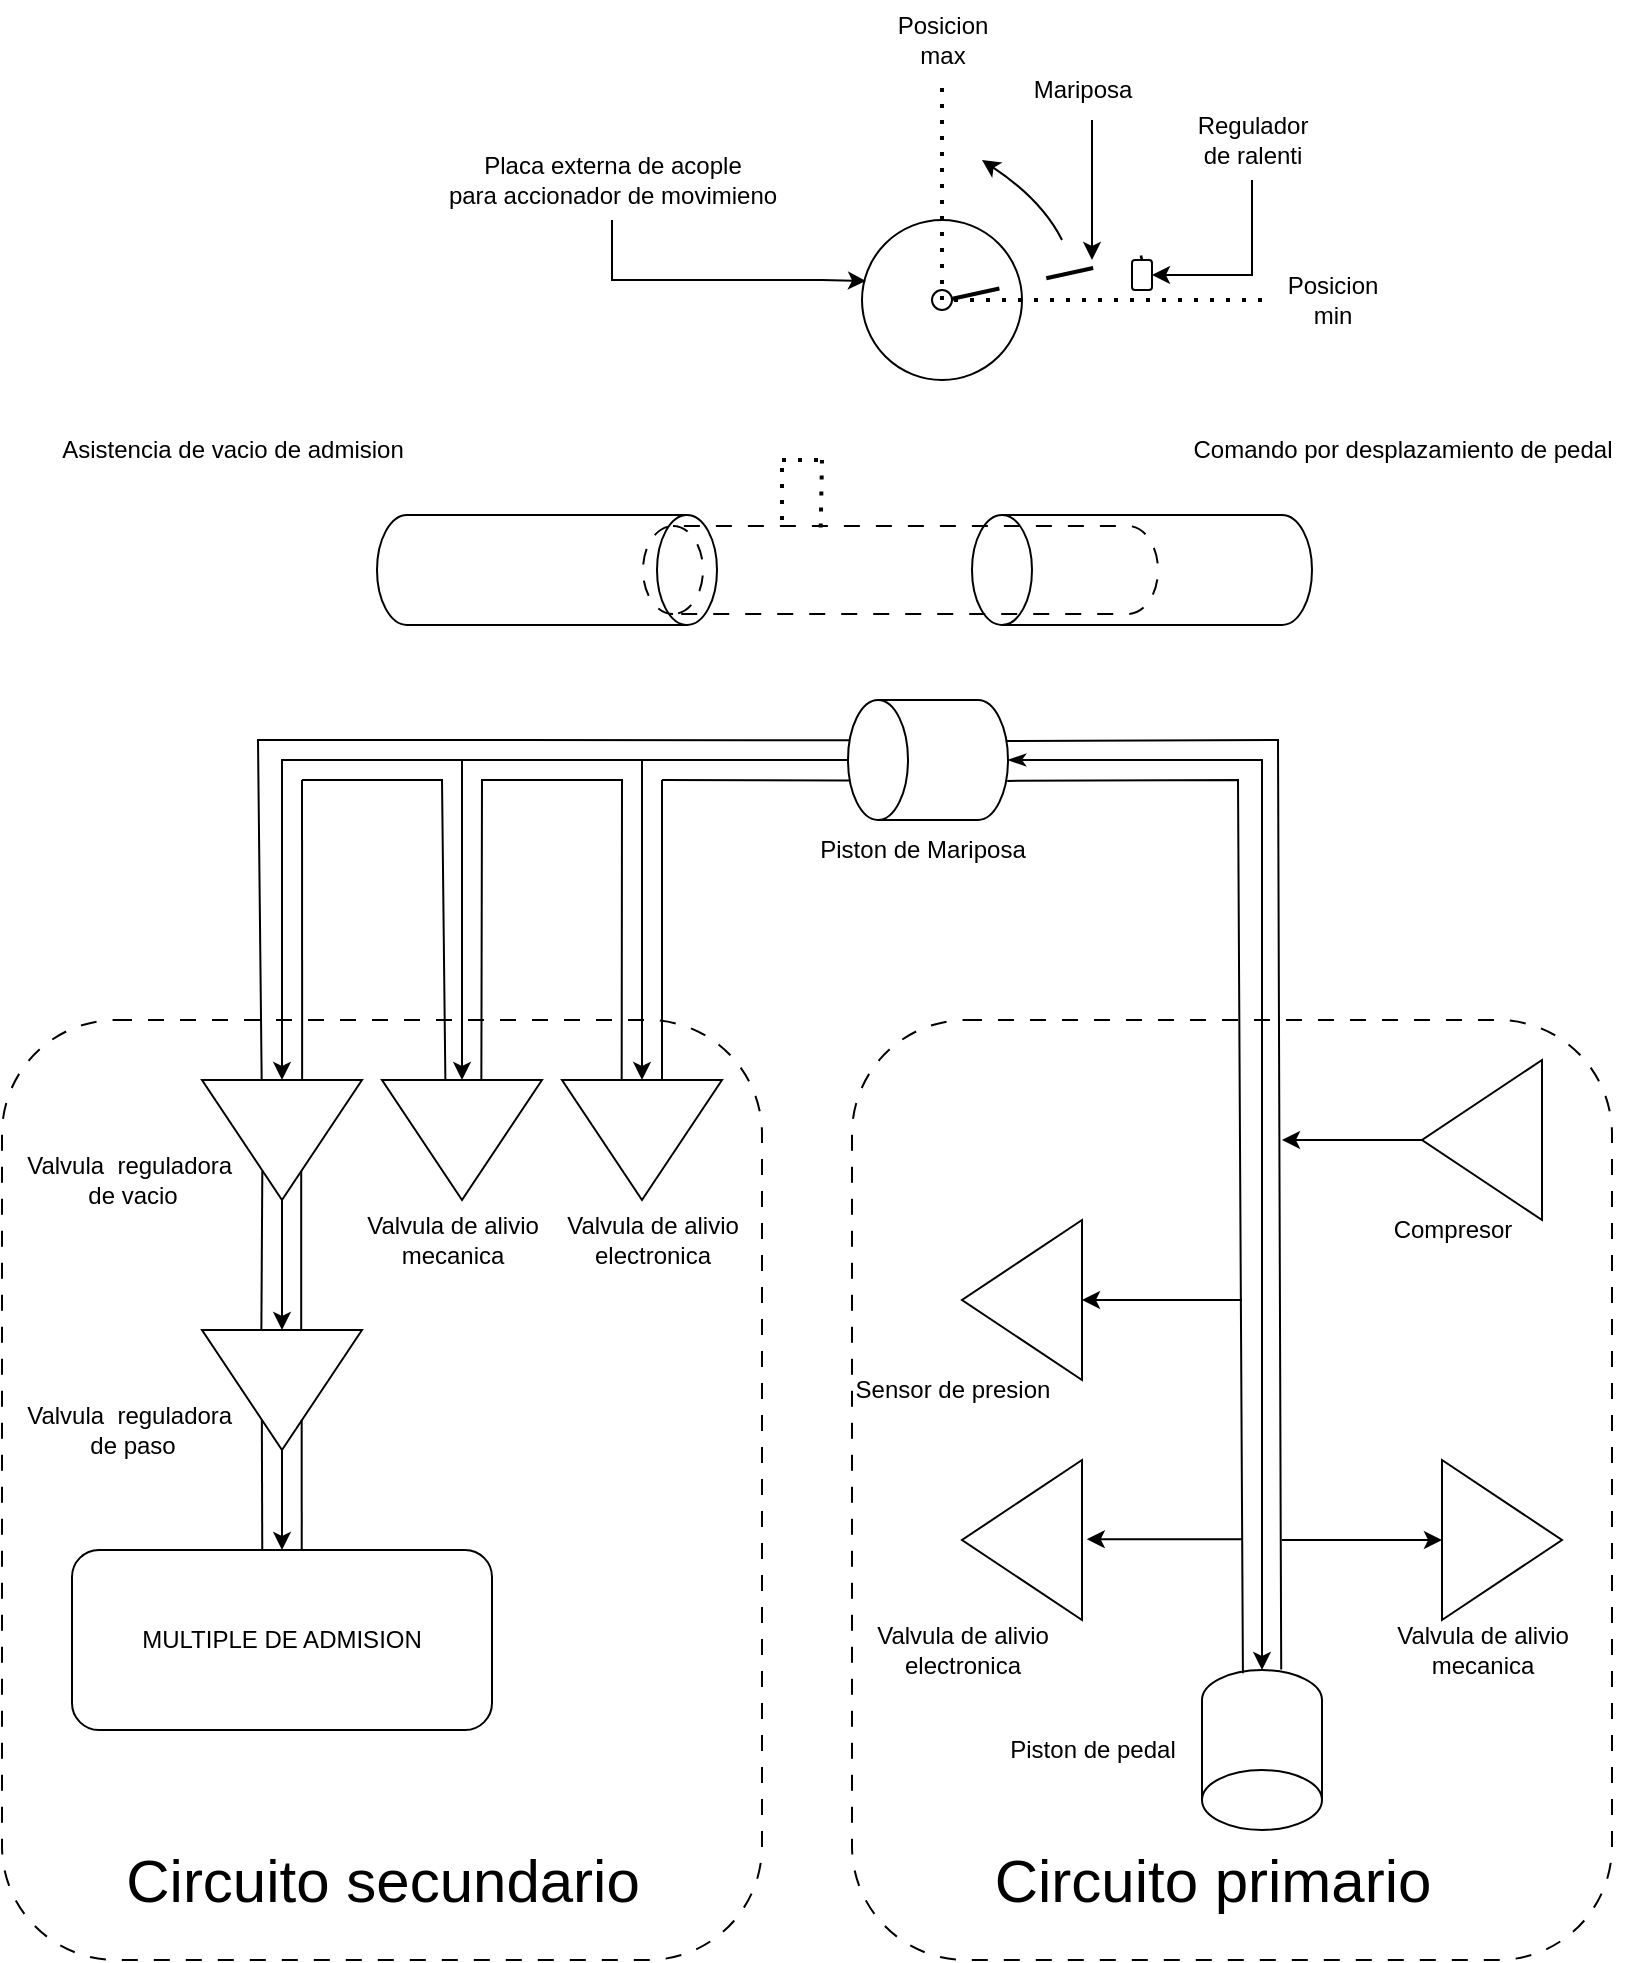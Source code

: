 <mxfile version="26.2.13">
  <diagram name="Página-1" id="huG13uhUI_xqkq6Hx3xQ">
    <mxGraphModel grid="1" page="1" gridSize="10" guides="1" tooltips="1" connect="1" arrows="1" fold="1" pageScale="1" pageWidth="827" pageHeight="1169" math="0" shadow="0">
      <root>
        <mxCell id="0" />
        <mxCell id="1" parent="0" />
        <mxCell id="bTpCfq0lczgkLvUcE9D3-68" value="" style="rounded=1;whiteSpace=wrap;html=1;fillColor=none;dashed=1;dashPattern=8 8;" vertex="1" parent="1">
          <mxGeometry x="435" y="540" width="380" height="470" as="geometry" />
        </mxCell>
        <mxCell id="bTpCfq0lczgkLvUcE9D3-69" value="" style="rounded=1;whiteSpace=wrap;html=1;fillColor=none;dashed=1;dashPattern=8 8;" vertex="1" parent="1">
          <mxGeometry x="10" y="540" width="380" height="470" as="geometry" />
        </mxCell>
        <mxCell id="bTpCfq0lczgkLvUcE9D3-1" value="" style="ellipse;whiteSpace=wrap;html=1;aspect=fixed;" vertex="1" parent="1">
          <mxGeometry x="440" y="140" width="80" height="80" as="geometry" />
        </mxCell>
        <mxCell id="bTpCfq0lczgkLvUcE9D3-2" value="" style="ellipse;whiteSpace=wrap;html=1;aspect=fixed;" vertex="1" parent="1">
          <mxGeometry x="475" y="175" width="10" height="10" as="geometry" />
        </mxCell>
        <mxCell id="bTpCfq0lczgkLvUcE9D3-3" value="" style="endArrow=none;dashed=1;html=1;dashPattern=12 12;strokeWidth=2;rounded=0;entryX=0.532;entryY=-0.095;entryDx=0;entryDy=0;entryPerimeter=0;exitX=1.025;exitY=0.437;exitDx=0;exitDy=0;exitPerimeter=0;" edge="1" parent="1" source="bTpCfq0lczgkLvUcE9D3-2" target="bTpCfq0lczgkLvUcE9D3-13">
          <mxGeometry width="50" height="50" relative="1" as="geometry">
            <mxPoint x="485" y="180" as="sourcePoint" />
            <mxPoint x="565" y="162.5" as="targetPoint" />
          </mxGeometry>
        </mxCell>
        <mxCell id="bTpCfq0lczgkLvUcE9D3-4" value="" style="curved=1;endArrow=classic;html=1;rounded=0;" edge="1" parent="1">
          <mxGeometry width="50" height="50" relative="1" as="geometry">
            <mxPoint x="540" y="150" as="sourcePoint" />
            <mxPoint x="500" y="110" as="targetPoint" />
            <Array as="points">
              <mxPoint x="530" y="130" />
            </Array>
          </mxGeometry>
        </mxCell>
        <mxCell id="bTpCfq0lczgkLvUcE9D3-5" value="" style="endArrow=none;dashed=1;html=1;dashPattern=1 3;strokeWidth=2;rounded=0;" edge="1" parent="1">
          <mxGeometry width="50" height="50" relative="1" as="geometry">
            <mxPoint x="640" y="180" as="sourcePoint" />
            <mxPoint x="480" y="70" as="targetPoint" />
            <Array as="points">
              <mxPoint x="480" y="180" />
            </Array>
          </mxGeometry>
        </mxCell>
        <mxCell id="bTpCfq0lczgkLvUcE9D3-7" style="edgeStyle=orthogonalEdgeStyle;rounded=0;orthogonalLoop=1;jettySize=auto;html=1;" edge="1" parent="1" source="bTpCfq0lczgkLvUcE9D3-6">
          <mxGeometry relative="1" as="geometry">
            <mxPoint x="555" y="160" as="targetPoint" />
            <Array as="points">
              <mxPoint x="555" y="100" />
              <mxPoint x="555" y="100" />
            </Array>
          </mxGeometry>
        </mxCell>
        <mxCell id="bTpCfq0lczgkLvUcE9D3-6" value="Mariposa" style="text;html=1;align=center;verticalAlign=middle;resizable=0;points=[];autosize=1;strokeColor=none;fillColor=none;" vertex="1" parent="1">
          <mxGeometry x="515" y="60" width="70" height="30" as="geometry" />
        </mxCell>
        <mxCell id="bTpCfq0lczgkLvUcE9D3-8" value="Posicion&lt;div&gt;max&lt;/div&gt;" style="text;html=1;align=center;verticalAlign=middle;resizable=0;points=[];autosize=1;strokeColor=none;fillColor=none;" vertex="1" parent="1">
          <mxGeometry x="445" y="30" width="70" height="40" as="geometry" />
        </mxCell>
        <mxCell id="bTpCfq0lczgkLvUcE9D3-9" value="Posicion&lt;div&gt;min&lt;/div&gt;" style="text;html=1;align=center;verticalAlign=middle;resizable=0;points=[];autosize=1;strokeColor=none;fillColor=none;" vertex="1" parent="1">
          <mxGeometry x="640" y="160" width="70" height="40" as="geometry" />
        </mxCell>
        <mxCell id="bTpCfq0lczgkLvUcE9D3-10" value="Placa externa de acople&lt;br&gt;para accionador de movimieno" style="text;html=1;align=center;verticalAlign=middle;resizable=0;points=[];autosize=1;strokeColor=none;fillColor=none;" vertex="1" parent="1">
          <mxGeometry x="220" y="100" width="190" height="40" as="geometry" />
        </mxCell>
        <mxCell id="bTpCfq0lczgkLvUcE9D3-11" style="edgeStyle=orthogonalEdgeStyle;rounded=0;orthogonalLoop=1;jettySize=auto;html=1;entryX=0.025;entryY=0.381;entryDx=0;entryDy=0;entryPerimeter=0;" edge="1" parent="1" source="bTpCfq0lczgkLvUcE9D3-10" target="bTpCfq0lczgkLvUcE9D3-1">
          <mxGeometry relative="1" as="geometry">
            <Array as="points">
              <mxPoint x="315" y="170" />
              <mxPoint x="420" y="170" />
            </Array>
          </mxGeometry>
        </mxCell>
        <mxCell id="bTpCfq0lczgkLvUcE9D3-13" value="" style="rounded=1;whiteSpace=wrap;html=1;" vertex="1" parent="1">
          <mxGeometry x="575" y="160" width="10" height="15" as="geometry" />
        </mxCell>
        <mxCell id="bTpCfq0lczgkLvUcE9D3-18" style="edgeStyle=orthogonalEdgeStyle;rounded=0;orthogonalLoop=1;jettySize=auto;html=1;entryX=1;entryY=0.5;entryDx=0;entryDy=0;" edge="1" parent="1" source="bTpCfq0lczgkLvUcE9D3-17" target="bTpCfq0lczgkLvUcE9D3-13">
          <mxGeometry relative="1" as="geometry">
            <Array as="points">
              <mxPoint x="635" y="168" />
            </Array>
          </mxGeometry>
        </mxCell>
        <mxCell id="bTpCfq0lczgkLvUcE9D3-17" value="Regulador&lt;br&gt;de ralenti" style="text;html=1;align=center;verticalAlign=middle;resizable=0;points=[];autosize=1;strokeColor=none;fillColor=none;" vertex="1" parent="1">
          <mxGeometry x="595" y="80" width="80" height="40" as="geometry" />
        </mxCell>
        <mxCell id="bTpCfq0lczgkLvUcE9D3-51" style="edgeStyle=orthogonalEdgeStyle;rounded=0;orthogonalLoop=1;jettySize=auto;html=1;entryX=0;entryY=0.5;entryDx=0;entryDy=0;" edge="1" parent="1" source="bTpCfq0lczgkLvUcE9D3-19" target="bTpCfq0lczgkLvUcE9D3-48">
          <mxGeometry relative="1" as="geometry" />
        </mxCell>
        <mxCell id="bTpCfq0lczgkLvUcE9D3-53" style="edgeStyle=orthogonalEdgeStyle;rounded=0;orthogonalLoop=1;jettySize=auto;html=1;entryX=0;entryY=0.5;entryDx=0;entryDy=0;" edge="1" parent="1" source="bTpCfq0lczgkLvUcE9D3-19" target="bTpCfq0lczgkLvUcE9D3-47">
          <mxGeometry relative="1" as="geometry" />
        </mxCell>
        <mxCell id="bTpCfq0lczgkLvUcE9D3-82" style="edgeStyle=orthogonalEdgeStyle;rounded=0;orthogonalLoop=1;jettySize=auto;html=1;entryX=0;entryY=0.5;entryDx=0;entryDy=0;" edge="1" parent="1" source="bTpCfq0lczgkLvUcE9D3-19" target="bTpCfq0lczgkLvUcE9D3-80">
          <mxGeometry relative="1" as="geometry" />
        </mxCell>
        <mxCell id="bTpCfq0lczgkLvUcE9D3-19" value="" style="shape=cylinder3;whiteSpace=wrap;html=1;boundedLbl=1;backgroundOutline=1;size=15;rotation=-90;" vertex="1" parent="1">
          <mxGeometry x="443" y="370" width="60" height="80" as="geometry" />
        </mxCell>
        <mxCell id="bTpCfq0lczgkLvUcE9D3-20" value="" style="shape=cylinder3;whiteSpace=wrap;html=1;boundedLbl=1;backgroundOutline=1;size=15;rotation=-180;" vertex="1" parent="1">
          <mxGeometry x="610" y="865" width="60" height="80" as="geometry" />
        </mxCell>
        <mxCell id="bTpCfq0lczgkLvUcE9D3-23" value="" style="endArrow=none;html=1;rounded=0;entryX=0.326;entryY=0.995;entryDx=0;entryDy=0;entryPerimeter=0;exitX=0.659;exitY=0.98;exitDx=0;exitDy=0;exitPerimeter=0;" edge="1" parent="1" source="bTpCfq0lczgkLvUcE9D3-20" target="bTpCfq0lczgkLvUcE9D3-19">
          <mxGeometry width="50" height="50" relative="1" as="geometry">
            <mxPoint x="628" y="558" as="sourcePoint" />
            <mxPoint x="658" y="480" as="targetPoint" />
            <Array as="points">
              <mxPoint x="628" y="420" />
            </Array>
          </mxGeometry>
        </mxCell>
        <mxCell id="bTpCfq0lczgkLvUcE9D3-24" value="" style="endArrow=none;html=1;rounded=0;exitX=0.34;exitY=1.003;exitDx=0;exitDy=0;exitPerimeter=0;entryX=0.658;entryY=0.992;entryDx=0;entryDy=0;entryPerimeter=0;" edge="1" parent="1" source="bTpCfq0lczgkLvUcE9D3-20" target="bTpCfq0lczgkLvUcE9D3-19">
          <mxGeometry width="50" height="50" relative="1" as="geometry">
            <mxPoint x="628" y="548" as="sourcePoint" />
            <mxPoint x="553" y="410" as="targetPoint" />
            <Array as="points">
              <mxPoint x="648" y="400" />
            </Array>
          </mxGeometry>
        </mxCell>
        <mxCell id="bTpCfq0lczgkLvUcE9D3-25" style="edgeStyle=orthogonalEdgeStyle;rounded=0;orthogonalLoop=1;jettySize=auto;html=1;entryX=0.5;entryY=1;entryDx=0;entryDy=0;entryPerimeter=0;startArrow=classicThin;startFill=1;" edge="1" parent="1" source="bTpCfq0lczgkLvUcE9D3-19" target="bTpCfq0lczgkLvUcE9D3-20">
          <mxGeometry relative="1" as="geometry" />
        </mxCell>
        <mxCell id="bTpCfq0lczgkLvUcE9D3-26" value="Piston de pedal" style="text;html=1;align=center;verticalAlign=middle;resizable=0;points=[];autosize=1;strokeColor=none;fillColor=none;" vertex="1" parent="1">
          <mxGeometry x="500" y="890" width="110" height="30" as="geometry" />
        </mxCell>
        <mxCell id="bTpCfq0lczgkLvUcE9D3-27" value="Piston de Mariposa" style="text;html=1;align=center;verticalAlign=middle;resizable=0;points=[];autosize=1;strokeColor=none;fillColor=none;" vertex="1" parent="1">
          <mxGeometry x="405" y="440" width="130" height="30" as="geometry" />
        </mxCell>
        <mxCell id="bTpCfq0lczgkLvUcE9D3-28" value="" style="triangle;whiteSpace=wrap;html=1;rotation=-180;" vertex="1" parent="1">
          <mxGeometry x="490" y="640" width="60" height="80" as="geometry" />
        </mxCell>
        <mxCell id="bTpCfq0lczgkLvUcE9D3-29" value="" style="endArrow=classic;html=1;rounded=0;entryX=0;entryY=0.5;entryDx=0;entryDy=0;" edge="1" parent="1" target="bTpCfq0lczgkLvUcE9D3-28">
          <mxGeometry width="50" height="50" relative="1" as="geometry">
            <mxPoint x="630" y="680" as="sourcePoint" />
            <mxPoint x="620" y="710" as="targetPoint" />
          </mxGeometry>
        </mxCell>
        <mxCell id="bTpCfq0lczgkLvUcE9D3-30" value="Valvula de alivio&lt;br&gt;electronica" style="text;html=1;align=center;verticalAlign=middle;resizable=0;points=[];autosize=1;strokeColor=none;fillColor=none;" vertex="1" parent="1">
          <mxGeometry x="435" y="835" width="110" height="40" as="geometry" />
        </mxCell>
        <mxCell id="bTpCfq0lczgkLvUcE9D3-32" style="edgeStyle=orthogonalEdgeStyle;rounded=0;orthogonalLoop=1;jettySize=auto;html=1;" edge="1" parent="1" source="bTpCfq0lczgkLvUcE9D3-31">
          <mxGeometry relative="1" as="geometry">
            <mxPoint x="650" y="600" as="targetPoint" />
          </mxGeometry>
        </mxCell>
        <mxCell id="bTpCfq0lczgkLvUcE9D3-31" value="" style="triangle;whiteSpace=wrap;html=1;rotation=-180;" vertex="1" parent="1">
          <mxGeometry x="720" y="560" width="60" height="80" as="geometry" />
        </mxCell>
        <mxCell id="bTpCfq0lczgkLvUcE9D3-33" value="Compresor" style="text;html=1;align=center;verticalAlign=middle;resizable=0;points=[];autosize=1;strokeColor=none;fillColor=none;" vertex="1" parent="1">
          <mxGeometry x="695" y="630" width="80" height="30" as="geometry" />
        </mxCell>
        <mxCell id="bTpCfq0lczgkLvUcE9D3-34" value="" style="triangle;whiteSpace=wrap;html=1;rotation=-180;" vertex="1" parent="1">
          <mxGeometry x="490" y="760" width="60" height="80" as="geometry" />
        </mxCell>
        <mxCell id="bTpCfq0lczgkLvUcE9D3-35" value="" style="endArrow=classic;html=1;rounded=0;entryX=-0.04;entryY=0.505;entryDx=0;entryDy=0;entryPerimeter=0;" edge="1" parent="1" target="bTpCfq0lczgkLvUcE9D3-34">
          <mxGeometry width="50" height="50" relative="1" as="geometry">
            <mxPoint x="630" y="799.66" as="sourcePoint" />
            <mxPoint x="570" y="800" as="targetPoint" />
          </mxGeometry>
        </mxCell>
        <mxCell id="bTpCfq0lczgkLvUcE9D3-37" value="Sensor de presion" style="text;html=1;align=center;verticalAlign=middle;resizable=0;points=[];autosize=1;strokeColor=none;fillColor=none;" vertex="1" parent="1">
          <mxGeometry x="425" y="710" width="120" height="30" as="geometry" />
        </mxCell>
        <mxCell id="bTpCfq0lczgkLvUcE9D3-39" value="Valvula de alivio&lt;br&gt;mecanica" style="text;html=1;align=center;verticalAlign=middle;resizable=0;points=[];autosize=1;strokeColor=none;fillColor=none;" vertex="1" parent="1">
          <mxGeometry x="695" y="835" width="110" height="40" as="geometry" />
        </mxCell>
        <mxCell id="bTpCfq0lczgkLvUcE9D3-41" value="" style="triangle;whiteSpace=wrap;html=1;" vertex="1" parent="1">
          <mxGeometry x="730" y="760" width="60" height="80" as="geometry" />
        </mxCell>
        <mxCell id="bTpCfq0lczgkLvUcE9D3-42" value="" style="endArrow=classic;html=1;rounded=0;entryX=0;entryY=0.5;entryDx=0;entryDy=0;" edge="1" parent="1" target="bTpCfq0lczgkLvUcE9D3-41">
          <mxGeometry width="50" height="50" relative="1" as="geometry">
            <mxPoint x="650" y="800" as="sourcePoint" />
            <mxPoint x="710" y="790" as="targetPoint" />
          </mxGeometry>
        </mxCell>
        <mxCell id="bTpCfq0lczgkLvUcE9D3-44" value="MULTIPLE DE ADMISION" style="rounded=1;whiteSpace=wrap;html=1;" vertex="1" parent="1">
          <mxGeometry x="45" y="805" width="210" height="90" as="geometry" />
        </mxCell>
        <mxCell id="bTpCfq0lczgkLvUcE9D3-47" value="" style="triangle;whiteSpace=wrap;html=1;rotation=90;" vertex="1" parent="1">
          <mxGeometry x="300" y="560" width="60" height="80" as="geometry" />
        </mxCell>
        <mxCell id="bTpCfq0lczgkLvUcE9D3-52" value="" style="edgeStyle=orthogonalEdgeStyle;rounded=0;orthogonalLoop=1;jettySize=auto;html=1;" edge="1" parent="1" source="bTpCfq0lczgkLvUcE9D3-63" target="bTpCfq0lczgkLvUcE9D3-44">
          <mxGeometry relative="1" as="geometry" />
        </mxCell>
        <mxCell id="bTpCfq0lczgkLvUcE9D3-48" value="" style="triangle;whiteSpace=wrap;html=1;rotation=90;" vertex="1" parent="1">
          <mxGeometry x="120" y="560" width="60" height="80" as="geometry" />
        </mxCell>
        <mxCell id="bTpCfq0lczgkLvUcE9D3-54" value="Valvula de alivio&lt;br&gt;electronica" style="text;html=1;align=center;verticalAlign=middle;resizable=0;points=[];autosize=1;strokeColor=none;fillColor=none;" vertex="1" parent="1">
          <mxGeometry x="280" y="630" width="110" height="40" as="geometry" />
        </mxCell>
        <mxCell id="bTpCfq0lczgkLvUcE9D3-55" value="Valvula&amp;nbsp; reguladora&amp;nbsp;&lt;br&gt;de vacio" style="text;html=1;align=center;verticalAlign=middle;resizable=0;points=[];autosize=1;strokeColor=none;fillColor=none;" vertex="1" parent="1">
          <mxGeometry x="10" y="600" width="130" height="40" as="geometry" />
        </mxCell>
        <mxCell id="bTpCfq0lczgkLvUcE9D3-56" value="" style="endArrow=none;html=1;rounded=0;entryX=0.665;entryY=0.007;entryDx=0;entryDy=0;entryPerimeter=0;exitX=0.001;exitY=0.627;exitDx=0;exitDy=0;exitPerimeter=0;" edge="1" parent="1" source="bTpCfq0lczgkLvUcE9D3-48" target="bTpCfq0lczgkLvUcE9D3-19">
          <mxGeometry width="50" height="50" relative="1" as="geometry">
            <mxPoint x="188" y="420" as="sourcePoint" />
            <mxPoint x="468" y="400" as="targetPoint" />
            <Array as="points">
              <mxPoint x="138" y="400" />
            </Array>
          </mxGeometry>
        </mxCell>
        <mxCell id="bTpCfq0lczgkLvUcE9D3-57" value="" style="endArrow=none;html=1;rounded=0;exitX=0.002;exitY=0.374;exitDx=0;exitDy=0;exitPerimeter=0;" edge="1" parent="1" source="bTpCfq0lczgkLvUcE9D3-48">
          <mxGeometry width="50" height="50" relative="1" as="geometry">
            <mxPoint x="218" y="480" as="sourcePoint" />
            <mxPoint x="160" y="420" as="targetPoint" />
            <Array as="points">
              <mxPoint x="160" y="420" />
            </Array>
          </mxGeometry>
        </mxCell>
        <mxCell id="bTpCfq0lczgkLvUcE9D3-58" value="" style="endArrow=none;html=1;rounded=0;exitX=-0.002;exitY=0.379;exitDx=0;exitDy=0;exitPerimeter=0;" edge="1" parent="1" source="bTpCfq0lczgkLvUcE9D3-80">
          <mxGeometry width="50" height="50" relative="1" as="geometry">
            <mxPoint x="290.08" y="599.34" as="sourcePoint" />
            <mxPoint x="280" y="420" as="targetPoint" />
            <Array as="points">
              <mxPoint x="250" y="420" />
            </Array>
          </mxGeometry>
        </mxCell>
        <mxCell id="bTpCfq0lczgkLvUcE9D3-59" value="" style="endArrow=none;html=1;rounded=0;entryX=0.33;entryY=0.01;entryDx=0;entryDy=0;entryPerimeter=0;" edge="1" parent="1" target="bTpCfq0lczgkLvUcE9D3-19">
          <mxGeometry width="50" height="50" relative="1" as="geometry">
            <mxPoint x="340" y="420" as="sourcePoint" />
            <mxPoint x="331" y="430" as="targetPoint" />
          </mxGeometry>
        </mxCell>
        <mxCell id="bTpCfq0lczgkLvUcE9D3-60" value="" style="endArrow=none;html=1;rounded=0;exitX=-0.003;exitY=0.375;exitDx=0;exitDy=0;exitPerimeter=0;" edge="1" parent="1" source="bTpCfq0lczgkLvUcE9D3-47">
          <mxGeometry width="50" height="50" relative="1" as="geometry">
            <mxPoint x="358" y="480" as="sourcePoint" />
            <mxPoint x="340" y="420" as="targetPoint" />
          </mxGeometry>
        </mxCell>
        <mxCell id="bTpCfq0lczgkLvUcE9D3-61" value="" style="endArrow=none;html=1;rounded=0;entryX=0.757;entryY=0.623;entryDx=0;entryDy=0;entryPerimeter=0;exitX=0.017;exitY=0.629;exitDx=0;exitDy=0;exitPerimeter=0;" edge="1" parent="1" source="bTpCfq0lczgkLvUcE9D3-63" target="bTpCfq0lczgkLvUcE9D3-48">
          <mxGeometry width="50" height="50" relative="1" as="geometry">
            <mxPoint x="140" y="690" as="sourcePoint" />
            <mxPoint x="200" y="630" as="targetPoint" />
          </mxGeometry>
        </mxCell>
        <mxCell id="bTpCfq0lczgkLvUcE9D3-62" value="" style="endArrow=none;html=1;rounded=0;exitX=0.023;exitY=0.38;exitDx=0;exitDy=0;exitPerimeter=0;entryX=0.758;entryY=0.38;entryDx=0;entryDy=0;entryPerimeter=0;" edge="1" parent="1" source="bTpCfq0lczgkLvUcE9D3-63" target="bTpCfq0lczgkLvUcE9D3-48">
          <mxGeometry width="50" height="50" relative="1" as="geometry">
            <mxPoint x="190" y="680" as="sourcePoint" />
            <mxPoint x="240" y="630" as="targetPoint" />
          </mxGeometry>
        </mxCell>
        <mxCell id="bTpCfq0lczgkLvUcE9D3-64" value="" style="edgeStyle=orthogonalEdgeStyle;rounded=0;orthogonalLoop=1;jettySize=auto;html=1;" edge="1" parent="1" source="bTpCfq0lczgkLvUcE9D3-48" target="bTpCfq0lczgkLvUcE9D3-63">
          <mxGeometry relative="1" as="geometry">
            <mxPoint x="150" y="630" as="sourcePoint" />
            <mxPoint x="150" y="795" as="targetPoint" />
          </mxGeometry>
        </mxCell>
        <mxCell id="bTpCfq0lczgkLvUcE9D3-63" value="" style="triangle;whiteSpace=wrap;html=1;rotation=90;" vertex="1" parent="1">
          <mxGeometry x="120" y="685" width="60" height="80" as="geometry" />
        </mxCell>
        <mxCell id="bTpCfq0lczgkLvUcE9D3-65" value="Valvula&amp;nbsp; reguladora&amp;nbsp;&lt;br&gt;de paso" style="text;html=1;align=center;verticalAlign=middle;resizable=0;points=[];autosize=1;strokeColor=none;fillColor=none;" vertex="1" parent="1">
          <mxGeometry x="10" y="725" width="130" height="40" as="geometry" />
        </mxCell>
        <mxCell id="bTpCfq0lczgkLvUcE9D3-66" value="" style="endArrow=none;html=1;rounded=0;entryX=0.751;entryY=0.626;entryDx=0;entryDy=0;entryPerimeter=0;exitX=0.453;exitY=0.001;exitDx=0;exitDy=0;exitPerimeter=0;" edge="1" parent="1" source="bTpCfq0lczgkLvUcE9D3-44" target="bTpCfq0lczgkLvUcE9D3-63">
          <mxGeometry width="50" height="50" relative="1" as="geometry">
            <mxPoint x="140" y="800" as="sourcePoint" />
            <mxPoint x="110" y="710" as="targetPoint" />
          </mxGeometry>
        </mxCell>
        <mxCell id="bTpCfq0lczgkLvUcE9D3-67" value="" style="endArrow=none;html=1;rounded=0;entryX=0.747;entryY=0.377;entryDx=0;entryDy=0;entryPerimeter=0;exitX=0.547;exitY=0.001;exitDx=0;exitDy=0;exitPerimeter=0;" edge="1" parent="1" source="bTpCfq0lczgkLvUcE9D3-44" target="bTpCfq0lczgkLvUcE9D3-63">
          <mxGeometry width="50" height="50" relative="1" as="geometry">
            <mxPoint x="160" y="805" as="sourcePoint" />
            <mxPoint x="160" y="740" as="targetPoint" />
          </mxGeometry>
        </mxCell>
        <mxCell id="bTpCfq0lczgkLvUcE9D3-70" value="&lt;font style=&quot;font-size: 30px;&quot;&gt;Circuito secundario&lt;/font&gt;" style="text;html=1;align=center;verticalAlign=middle;resizable=0;points=[];autosize=1;strokeColor=none;fillColor=none;" vertex="1" parent="1">
          <mxGeometry x="60" y="945" width="280" height="50" as="geometry" />
        </mxCell>
        <mxCell id="bTpCfq0lczgkLvUcE9D3-71" value="&lt;font style=&quot;font-size: 30px;&quot;&gt;Circuito primario&lt;/font&gt;" style="text;html=1;align=center;verticalAlign=middle;resizable=0;points=[];autosize=1;strokeColor=none;fillColor=none;" vertex="1" parent="1">
          <mxGeometry x="495" y="945" width="240" height="50" as="geometry" />
        </mxCell>
        <mxCell id="bTpCfq0lczgkLvUcE9D3-72" value="" style="shape=cylinder3;whiteSpace=wrap;html=1;boundedLbl=1;backgroundOutline=1;size=15;rotation=-90;fillColor=none;" vertex="1" parent="1">
          <mxGeometry x="552.5" y="230" width="55" height="170" as="geometry" />
        </mxCell>
        <mxCell id="bTpCfq0lczgkLvUcE9D3-73" value="" style="shape=cylinder3;whiteSpace=wrap;html=1;boundedLbl=1;backgroundOutline=1;size=15;rotation=-90;fillColor=none;dashed=1;dashPattern=8 8;" vertex="1" parent="1">
          <mxGeometry x="437.25" y="186.25" width="44" height="257.5" as="geometry" />
        </mxCell>
        <mxCell id="bTpCfq0lczgkLvUcE9D3-74" value="" style="shape=cylinder3;whiteSpace=wrap;html=1;boundedLbl=1;backgroundOutline=1;size=15;rotation=90;fillColor=none;" vertex="1" parent="1">
          <mxGeometry x="255" y="230" width="55" height="170" as="geometry" />
        </mxCell>
        <mxCell id="bTpCfq0lczgkLvUcE9D3-75" value="" style="endArrow=none;dashed=1;html=1;dashPattern=1 3;strokeWidth=2;rounded=0;" edge="1" parent="1">
          <mxGeometry width="50" height="50" relative="1" as="geometry">
            <mxPoint x="400" y="290" as="sourcePoint" />
            <mxPoint x="400" y="260" as="targetPoint" />
          </mxGeometry>
        </mxCell>
        <mxCell id="bTpCfq0lczgkLvUcE9D3-76" value="" style="endArrow=none;dashed=1;html=1;dashPattern=1 3;strokeWidth=2;rounded=0;exitX=0.983;exitY=0.345;exitDx=0;exitDy=0;exitPerimeter=0;" edge="1" parent="1" source="bTpCfq0lczgkLvUcE9D3-73">
          <mxGeometry width="50" height="50" relative="1" as="geometry">
            <mxPoint x="370" y="310" as="sourcePoint" />
            <mxPoint x="420" y="260" as="targetPoint" />
          </mxGeometry>
        </mxCell>
        <mxCell id="bTpCfq0lczgkLvUcE9D3-77" value="" style="endArrow=none;dashed=1;html=1;dashPattern=1 3;strokeWidth=2;rounded=0;" edge="1" parent="1">
          <mxGeometry width="50" height="50" relative="1" as="geometry">
            <mxPoint x="400" y="260" as="sourcePoint" />
            <mxPoint x="420" y="260" as="targetPoint" />
          </mxGeometry>
        </mxCell>
        <mxCell id="bTpCfq0lczgkLvUcE9D3-78" value="Asistencia de vacio de admision" style="text;html=1;align=center;verticalAlign=middle;resizable=0;points=[];autosize=1;strokeColor=none;fillColor=none;" vertex="1" parent="1">
          <mxGeometry x="30" y="240" width="190" height="30" as="geometry" />
        </mxCell>
        <mxCell id="bTpCfq0lczgkLvUcE9D3-79" value="Comando por desplazamiento de pedal" style="text;html=1;align=center;verticalAlign=middle;resizable=0;points=[];autosize=1;strokeColor=none;fillColor=none;" vertex="1" parent="1">
          <mxGeometry x="595" y="240" width="230" height="30" as="geometry" />
        </mxCell>
        <mxCell id="bTpCfq0lczgkLvUcE9D3-80" value="" style="triangle;whiteSpace=wrap;html=1;rotation=90;" vertex="1" parent="1">
          <mxGeometry x="210" y="560" width="60" height="80" as="geometry" />
        </mxCell>
        <mxCell id="bTpCfq0lczgkLvUcE9D3-81" value="" style="endArrow=none;html=1;rounded=0;entryX=-0.009;entryY=0.604;entryDx=0;entryDy=0;entryPerimeter=0;" edge="1" parent="1" target="bTpCfq0lczgkLvUcE9D3-80">
          <mxGeometry width="50" height="50" relative="1" as="geometry">
            <mxPoint x="160" y="420" as="sourcePoint" />
            <mxPoint x="220" y="420" as="targetPoint" />
            <Array as="points">
              <mxPoint x="230" y="420" />
            </Array>
          </mxGeometry>
        </mxCell>
        <mxCell id="bTpCfq0lczgkLvUcE9D3-83" value="" style="endArrow=none;html=1;rounded=0;exitX=0.006;exitY=0.627;exitDx=0;exitDy=0;exitPerimeter=0;" edge="1" parent="1" source="bTpCfq0lczgkLvUcE9D3-47">
          <mxGeometry width="50" height="50" relative="1" as="geometry">
            <mxPoint x="190" y="490" as="sourcePoint" />
            <mxPoint x="280" y="420" as="targetPoint" />
            <Array as="points">
              <mxPoint x="320" y="420" />
            </Array>
          </mxGeometry>
        </mxCell>
        <mxCell id="bTpCfq0lczgkLvUcE9D3-84" value="Valvula de alivio&lt;br&gt;mecanica" style="text;html=1;align=center;verticalAlign=middle;resizable=0;points=[];autosize=1;strokeColor=none;fillColor=none;" vertex="1" parent="1">
          <mxGeometry x="180" y="630" width="110" height="40" as="geometry" />
        </mxCell>
      </root>
    </mxGraphModel>
  </diagram>
</mxfile>
